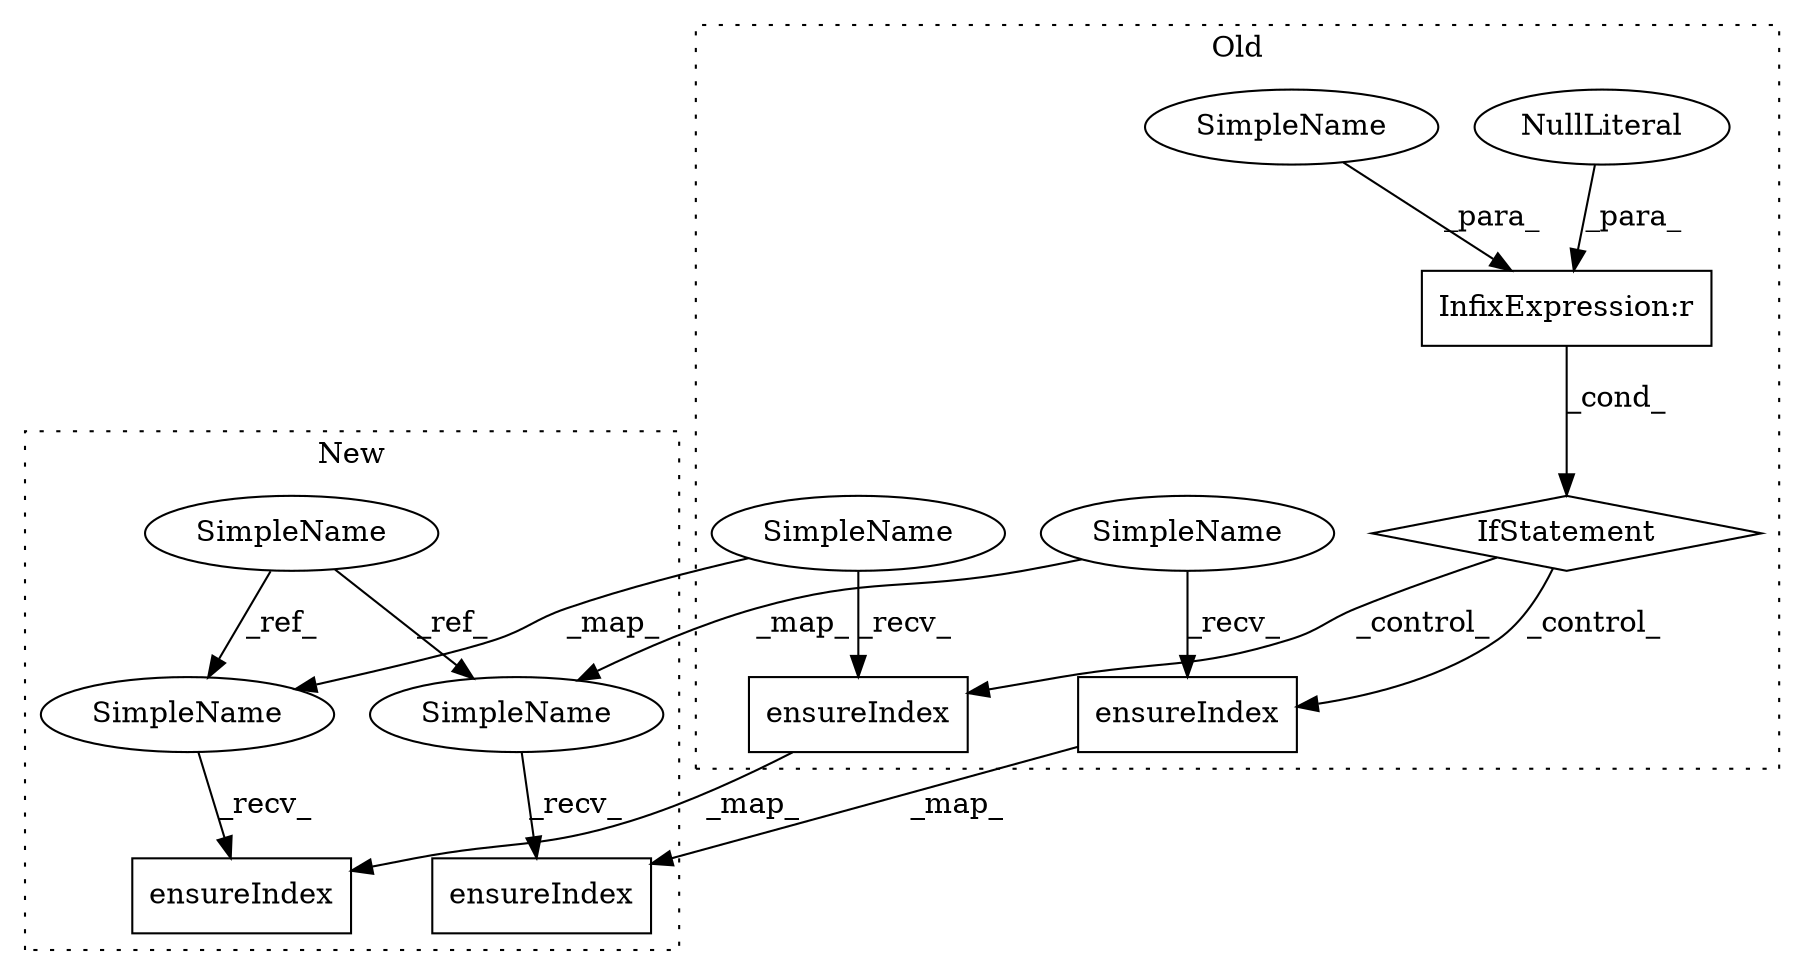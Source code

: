 digraph G {
subgraph cluster0 {
1 [label="ensureIndex" a="32" s="10640,10684" l="12,1" shape="box"];
4 [label="InfixExpression:r" a="27" s="10547" l="4" shape="box"];
5 [label="NullLiteral" a="33" s="10551" l="4" shape="ellipse"];
6 [label="IfStatement" a="25" s="10533,10555" l="4,2" shape="diamond"];
7 [label="SimpleName" a="42" s="10537" l="10" shape="ellipse"];
9 [label="ensureIndex" a="32" s="10710,10752" l="12,1" shape="box"];
12 [label="SimpleName" a="42" s="10629" l="10" shape="ellipse"];
13 [label="SimpleName" a="42" s="10699" l="10" shape="ellipse"];
label = "Old";
style="dotted";
}
subgraph cluster1 {
2 [label="ensureIndex" a="32" s="11996,12040" l="12,1" shape="box"];
3 [label="SimpleName" a="42" s="11949" l="1" shape="ellipse"];
8 [label="ensureIndex" a="32" s="12053,12095" l="12,1" shape="box"];
10 [label="SimpleName" a="42" s="12051" l="1" shape="ellipse"];
11 [label="SimpleName" a="42" s="11994" l="1" shape="ellipse"];
label = "New";
style="dotted";
}
1 -> 2 [label="_map_"];
3 -> 11 [label="_ref_"];
3 -> 10 [label="_ref_"];
4 -> 6 [label="_cond_"];
5 -> 4 [label="_para_"];
6 -> 1 [label="_control_"];
6 -> 9 [label="_control_"];
7 -> 4 [label="_para_"];
9 -> 8 [label="_map_"];
10 -> 8 [label="_recv_"];
11 -> 2 [label="_recv_"];
12 -> 1 [label="_recv_"];
12 -> 11 [label="_map_"];
13 -> 9 [label="_recv_"];
13 -> 10 [label="_map_"];
}